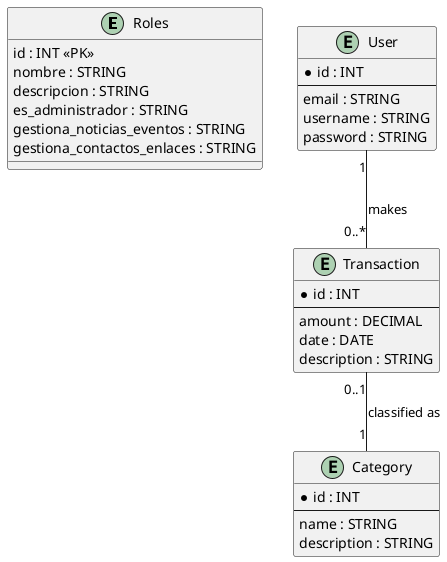@startuml

' Definición de entidades
entity "Roles" as roles {
    id : INT <<PK>>
    nombre : STRING
    descripcion : STRING
    es_administrador : STRING
    gestiona_noticias_eventos : STRING
    gestiona_contactos_enlaces : STRING
}

entity "User" as user {
    * id : INT
    --
    email : STRING
    username : STRING
    password : STRING
}

entity "Transaction" as transaction {
    * id : INT
    --
    amount : DECIMAL
    date : DATE
    description : STRING
}

entity "Category" as category {
    * id : INT
    --
    name : STRING
    description : STRING
}

' Relaciones
user "1" -- "0..*" transaction : "makes"
transaction "0..1" -- "1" category : "classified as"

@enduml

